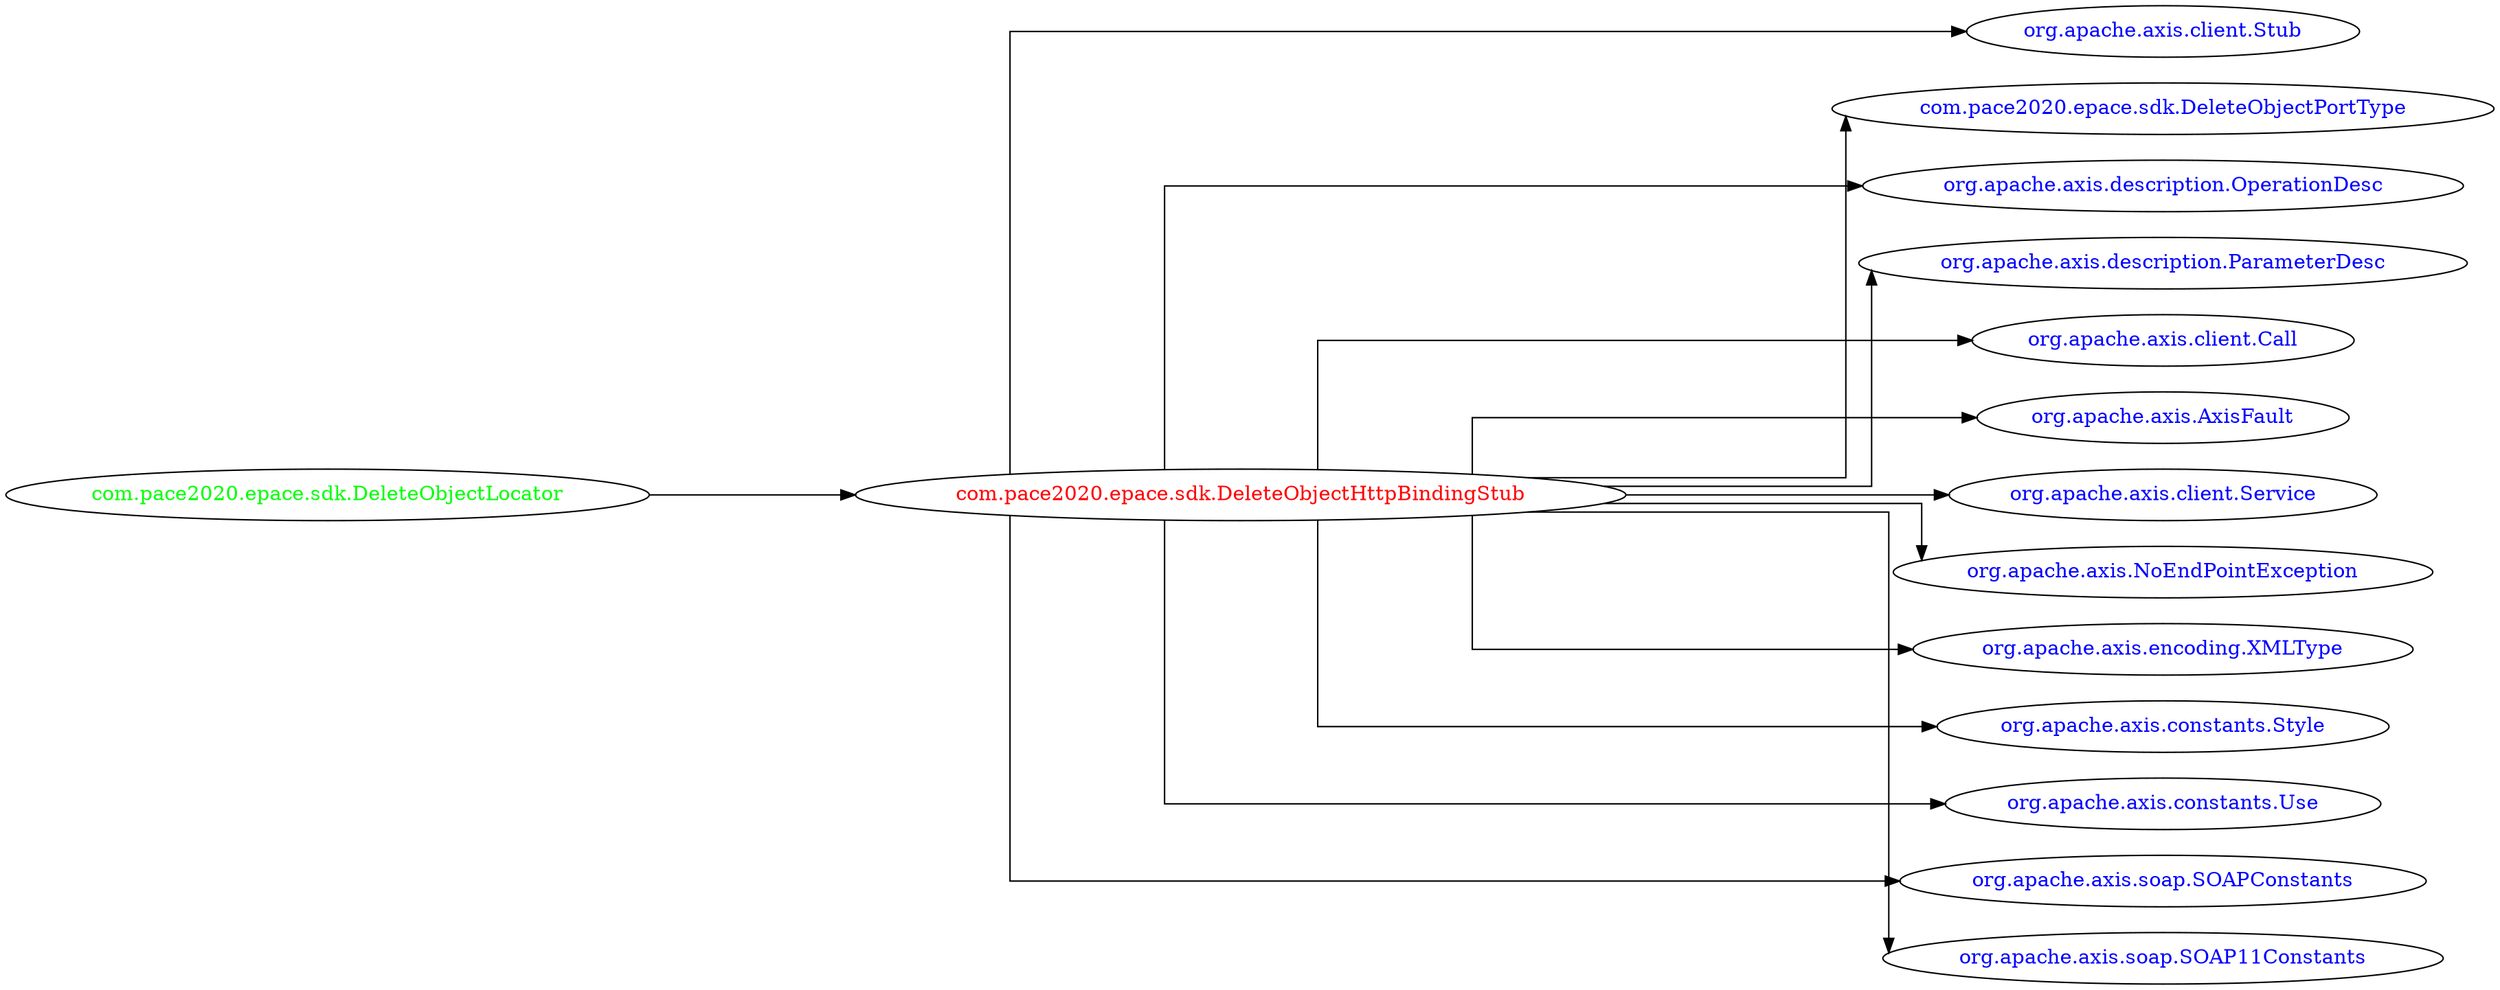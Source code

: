 digraph dependencyGraph {
 concentrate=true;
 ranksep="2.0";
 rankdir="LR"; 
 splines="ortho";
"com.pace2020.epace.sdk.DeleteObjectHttpBindingStub" [fontcolor="red"];
"org.apache.axis.client.Stub" [ fontcolor="blue" ];
"com.pace2020.epace.sdk.DeleteObjectHttpBindingStub"->"org.apache.axis.client.Stub";
"com.pace2020.epace.sdk.DeleteObjectPortType" [ fontcolor="blue" ];
"com.pace2020.epace.sdk.DeleteObjectHttpBindingStub"->"com.pace2020.epace.sdk.DeleteObjectPortType";
"org.apache.axis.description.OperationDesc" [ fontcolor="blue" ];
"com.pace2020.epace.sdk.DeleteObjectHttpBindingStub"->"org.apache.axis.description.OperationDesc";
"org.apache.axis.description.ParameterDesc" [ fontcolor="blue" ];
"com.pace2020.epace.sdk.DeleteObjectHttpBindingStub"->"org.apache.axis.description.ParameterDesc";
"org.apache.axis.client.Call" [ fontcolor="blue" ];
"com.pace2020.epace.sdk.DeleteObjectHttpBindingStub"->"org.apache.axis.client.Call";
"org.apache.axis.AxisFault" [ fontcolor="blue" ];
"com.pace2020.epace.sdk.DeleteObjectHttpBindingStub"->"org.apache.axis.AxisFault";
"org.apache.axis.client.Service" [ fontcolor="blue" ];
"com.pace2020.epace.sdk.DeleteObjectHttpBindingStub"->"org.apache.axis.client.Service";
"org.apache.axis.NoEndPointException" [ fontcolor="blue" ];
"com.pace2020.epace.sdk.DeleteObjectHttpBindingStub"->"org.apache.axis.NoEndPointException";
"org.apache.axis.encoding.XMLType" [ fontcolor="blue" ];
"com.pace2020.epace.sdk.DeleteObjectHttpBindingStub"->"org.apache.axis.encoding.XMLType";
"org.apache.axis.constants.Style" [ fontcolor="blue" ];
"com.pace2020.epace.sdk.DeleteObjectHttpBindingStub"->"org.apache.axis.constants.Style";
"org.apache.axis.constants.Use" [ fontcolor="blue" ];
"com.pace2020.epace.sdk.DeleteObjectHttpBindingStub"->"org.apache.axis.constants.Use";
"org.apache.axis.soap.SOAPConstants" [ fontcolor="blue" ];
"com.pace2020.epace.sdk.DeleteObjectHttpBindingStub"->"org.apache.axis.soap.SOAPConstants";
"org.apache.axis.soap.SOAP11Constants" [ fontcolor="blue" ];
"com.pace2020.epace.sdk.DeleteObjectHttpBindingStub"->"org.apache.axis.soap.SOAP11Constants";
"com.pace2020.epace.sdk.DeleteObjectLocator" [ fontcolor="green" ];
"com.pace2020.epace.sdk.DeleteObjectLocator"->"com.pace2020.epace.sdk.DeleteObjectHttpBindingStub";
}